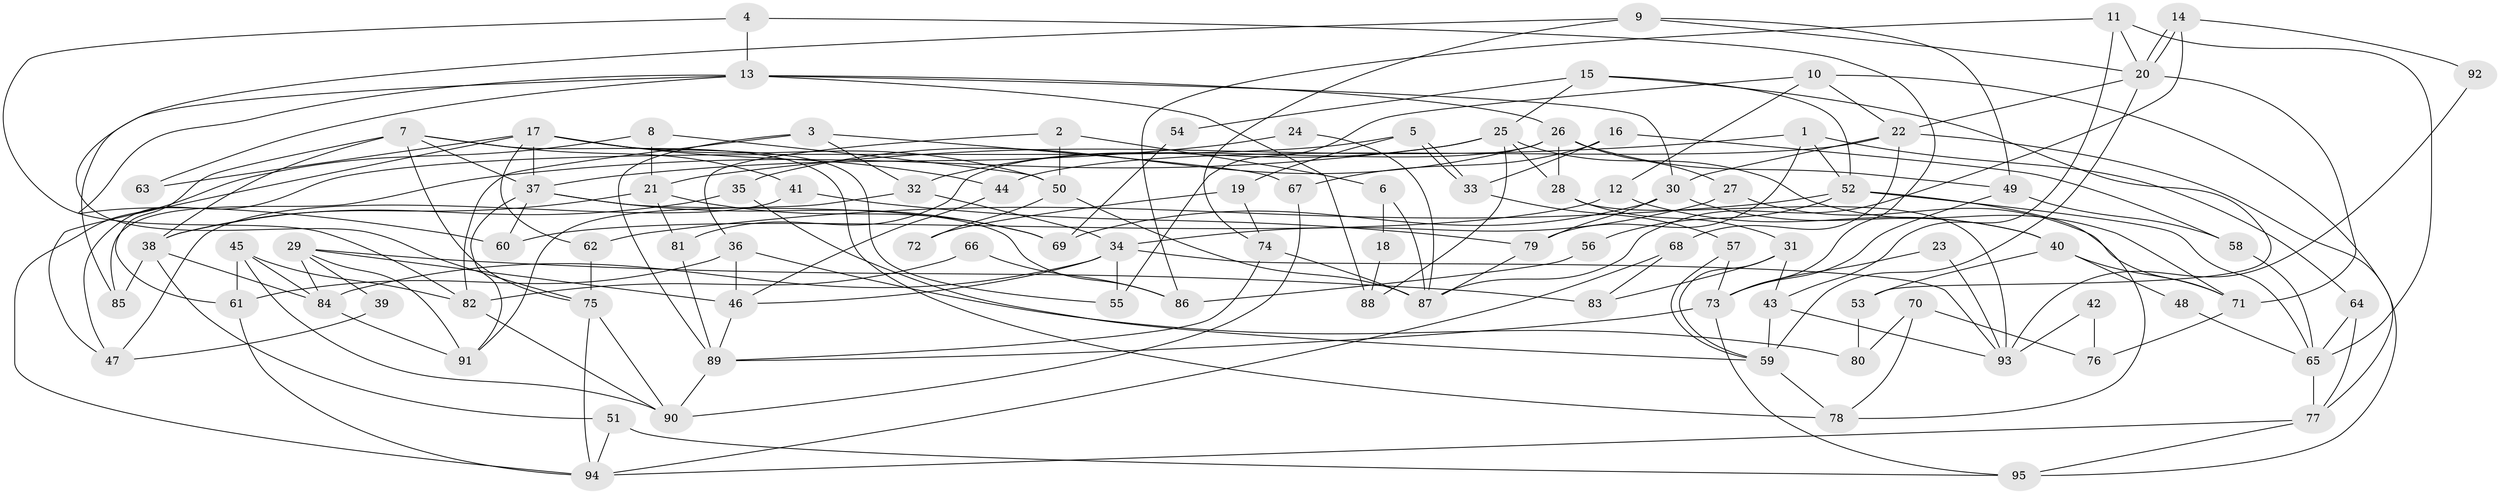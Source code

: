 // coarse degree distribution, {4: 0.1702127659574468, 2: 0.1702127659574468, 8: 0.10638297872340426, 3: 0.2978723404255319, 5: 0.0851063829787234, 7: 0.0425531914893617, 10: 0.0425531914893617, 9: 0.02127659574468085, 6: 0.0425531914893617, 15: 0.02127659574468085}
// Generated by graph-tools (version 1.1) at 2025/52/03/04/25 21:52:48]
// undirected, 95 vertices, 190 edges
graph export_dot {
graph [start="1"]
  node [color=gray90,style=filled];
  1;
  2;
  3;
  4;
  5;
  6;
  7;
  8;
  9;
  10;
  11;
  12;
  13;
  14;
  15;
  16;
  17;
  18;
  19;
  20;
  21;
  22;
  23;
  24;
  25;
  26;
  27;
  28;
  29;
  30;
  31;
  32;
  33;
  34;
  35;
  36;
  37;
  38;
  39;
  40;
  41;
  42;
  43;
  44;
  45;
  46;
  47;
  48;
  49;
  50;
  51;
  52;
  53;
  54;
  55;
  56;
  57;
  58;
  59;
  60;
  61;
  62;
  63;
  64;
  65;
  66;
  67;
  68;
  69;
  70;
  71;
  72;
  73;
  74;
  75;
  76;
  77;
  78;
  79;
  80;
  81;
  82;
  83;
  84;
  85;
  86;
  87;
  88;
  89;
  90;
  91;
  92;
  93;
  94;
  95;
  1 -- 21;
  1 -- 52;
  1 -- 64;
  1 -- 79;
  2 -- 50;
  2 -- 36;
  2 -- 6;
  3 -- 32;
  3 -- 82;
  3 -- 67;
  3 -- 89;
  4 -- 13;
  4 -- 73;
  4 -- 82;
  5 -- 33;
  5 -- 33;
  5 -- 47;
  5 -- 19;
  6 -- 87;
  6 -- 18;
  7 -- 61;
  7 -- 38;
  7 -- 37;
  7 -- 41;
  7 -- 75;
  7 -- 78;
  8 -- 94;
  8 -- 50;
  8 -- 21;
  9 -- 75;
  9 -- 20;
  9 -- 49;
  9 -- 74;
  10 -- 22;
  10 -- 77;
  10 -- 12;
  10 -- 55;
  11 -- 20;
  11 -- 43;
  11 -- 65;
  11 -- 86;
  12 -- 40;
  12 -- 60;
  13 -- 60;
  13 -- 26;
  13 -- 30;
  13 -- 63;
  13 -- 85;
  13 -- 88;
  14 -- 87;
  14 -- 20;
  14 -- 20;
  14 -- 92;
  15 -- 52;
  15 -- 25;
  15 -- 53;
  15 -- 54;
  16 -- 58;
  16 -- 33;
  16 -- 67;
  17 -- 55;
  17 -- 37;
  17 -- 44;
  17 -- 47;
  17 -- 50;
  17 -- 62;
  17 -- 63;
  18 -- 88;
  19 -- 74;
  19 -- 72;
  20 -- 22;
  20 -- 59;
  20 -- 71;
  21 -- 69;
  21 -- 38;
  21 -- 81;
  22 -- 44;
  22 -- 68;
  22 -- 30;
  22 -- 95;
  23 -- 93;
  23 -- 73;
  24 -- 37;
  24 -- 87;
  25 -- 32;
  25 -- 85;
  25 -- 28;
  25 -- 71;
  25 -- 88;
  26 -- 35;
  26 -- 81;
  26 -- 27;
  26 -- 28;
  26 -- 49;
  27 -- 71;
  27 -- 34;
  28 -- 31;
  28 -- 93;
  29 -- 84;
  29 -- 46;
  29 -- 39;
  29 -- 83;
  29 -- 91;
  30 -- 40;
  30 -- 69;
  30 -- 79;
  31 -- 43;
  31 -- 59;
  31 -- 83;
  32 -- 91;
  32 -- 34;
  33 -- 57;
  34 -- 84;
  34 -- 46;
  34 -- 55;
  34 -- 93;
  35 -- 38;
  35 -- 59;
  36 -- 61;
  36 -- 46;
  36 -- 80;
  37 -- 91;
  37 -- 60;
  37 -- 69;
  37 -- 86;
  38 -- 51;
  38 -- 84;
  38 -- 85;
  39 -- 47;
  40 -- 71;
  40 -- 48;
  40 -- 53;
  41 -- 79;
  41 -- 47;
  42 -- 93;
  42 -- 76;
  43 -- 93;
  43 -- 59;
  44 -- 46;
  45 -- 90;
  45 -- 82;
  45 -- 61;
  45 -- 84;
  46 -- 89;
  48 -- 65;
  49 -- 58;
  49 -- 73;
  50 -- 87;
  50 -- 72;
  51 -- 94;
  51 -- 95;
  52 -- 65;
  52 -- 78;
  52 -- 56;
  52 -- 62;
  53 -- 80;
  54 -- 69;
  56 -- 86;
  57 -- 73;
  57 -- 59;
  58 -- 65;
  59 -- 78;
  61 -- 94;
  62 -- 75;
  64 -- 65;
  64 -- 77;
  65 -- 77;
  66 -- 86;
  66 -- 82;
  67 -- 90;
  68 -- 94;
  68 -- 83;
  70 -- 78;
  70 -- 80;
  70 -- 76;
  71 -- 76;
  73 -- 89;
  73 -- 95;
  74 -- 89;
  74 -- 87;
  75 -- 90;
  75 -- 94;
  77 -- 95;
  77 -- 94;
  79 -- 87;
  81 -- 89;
  82 -- 90;
  84 -- 91;
  89 -- 90;
  92 -- 93;
}
